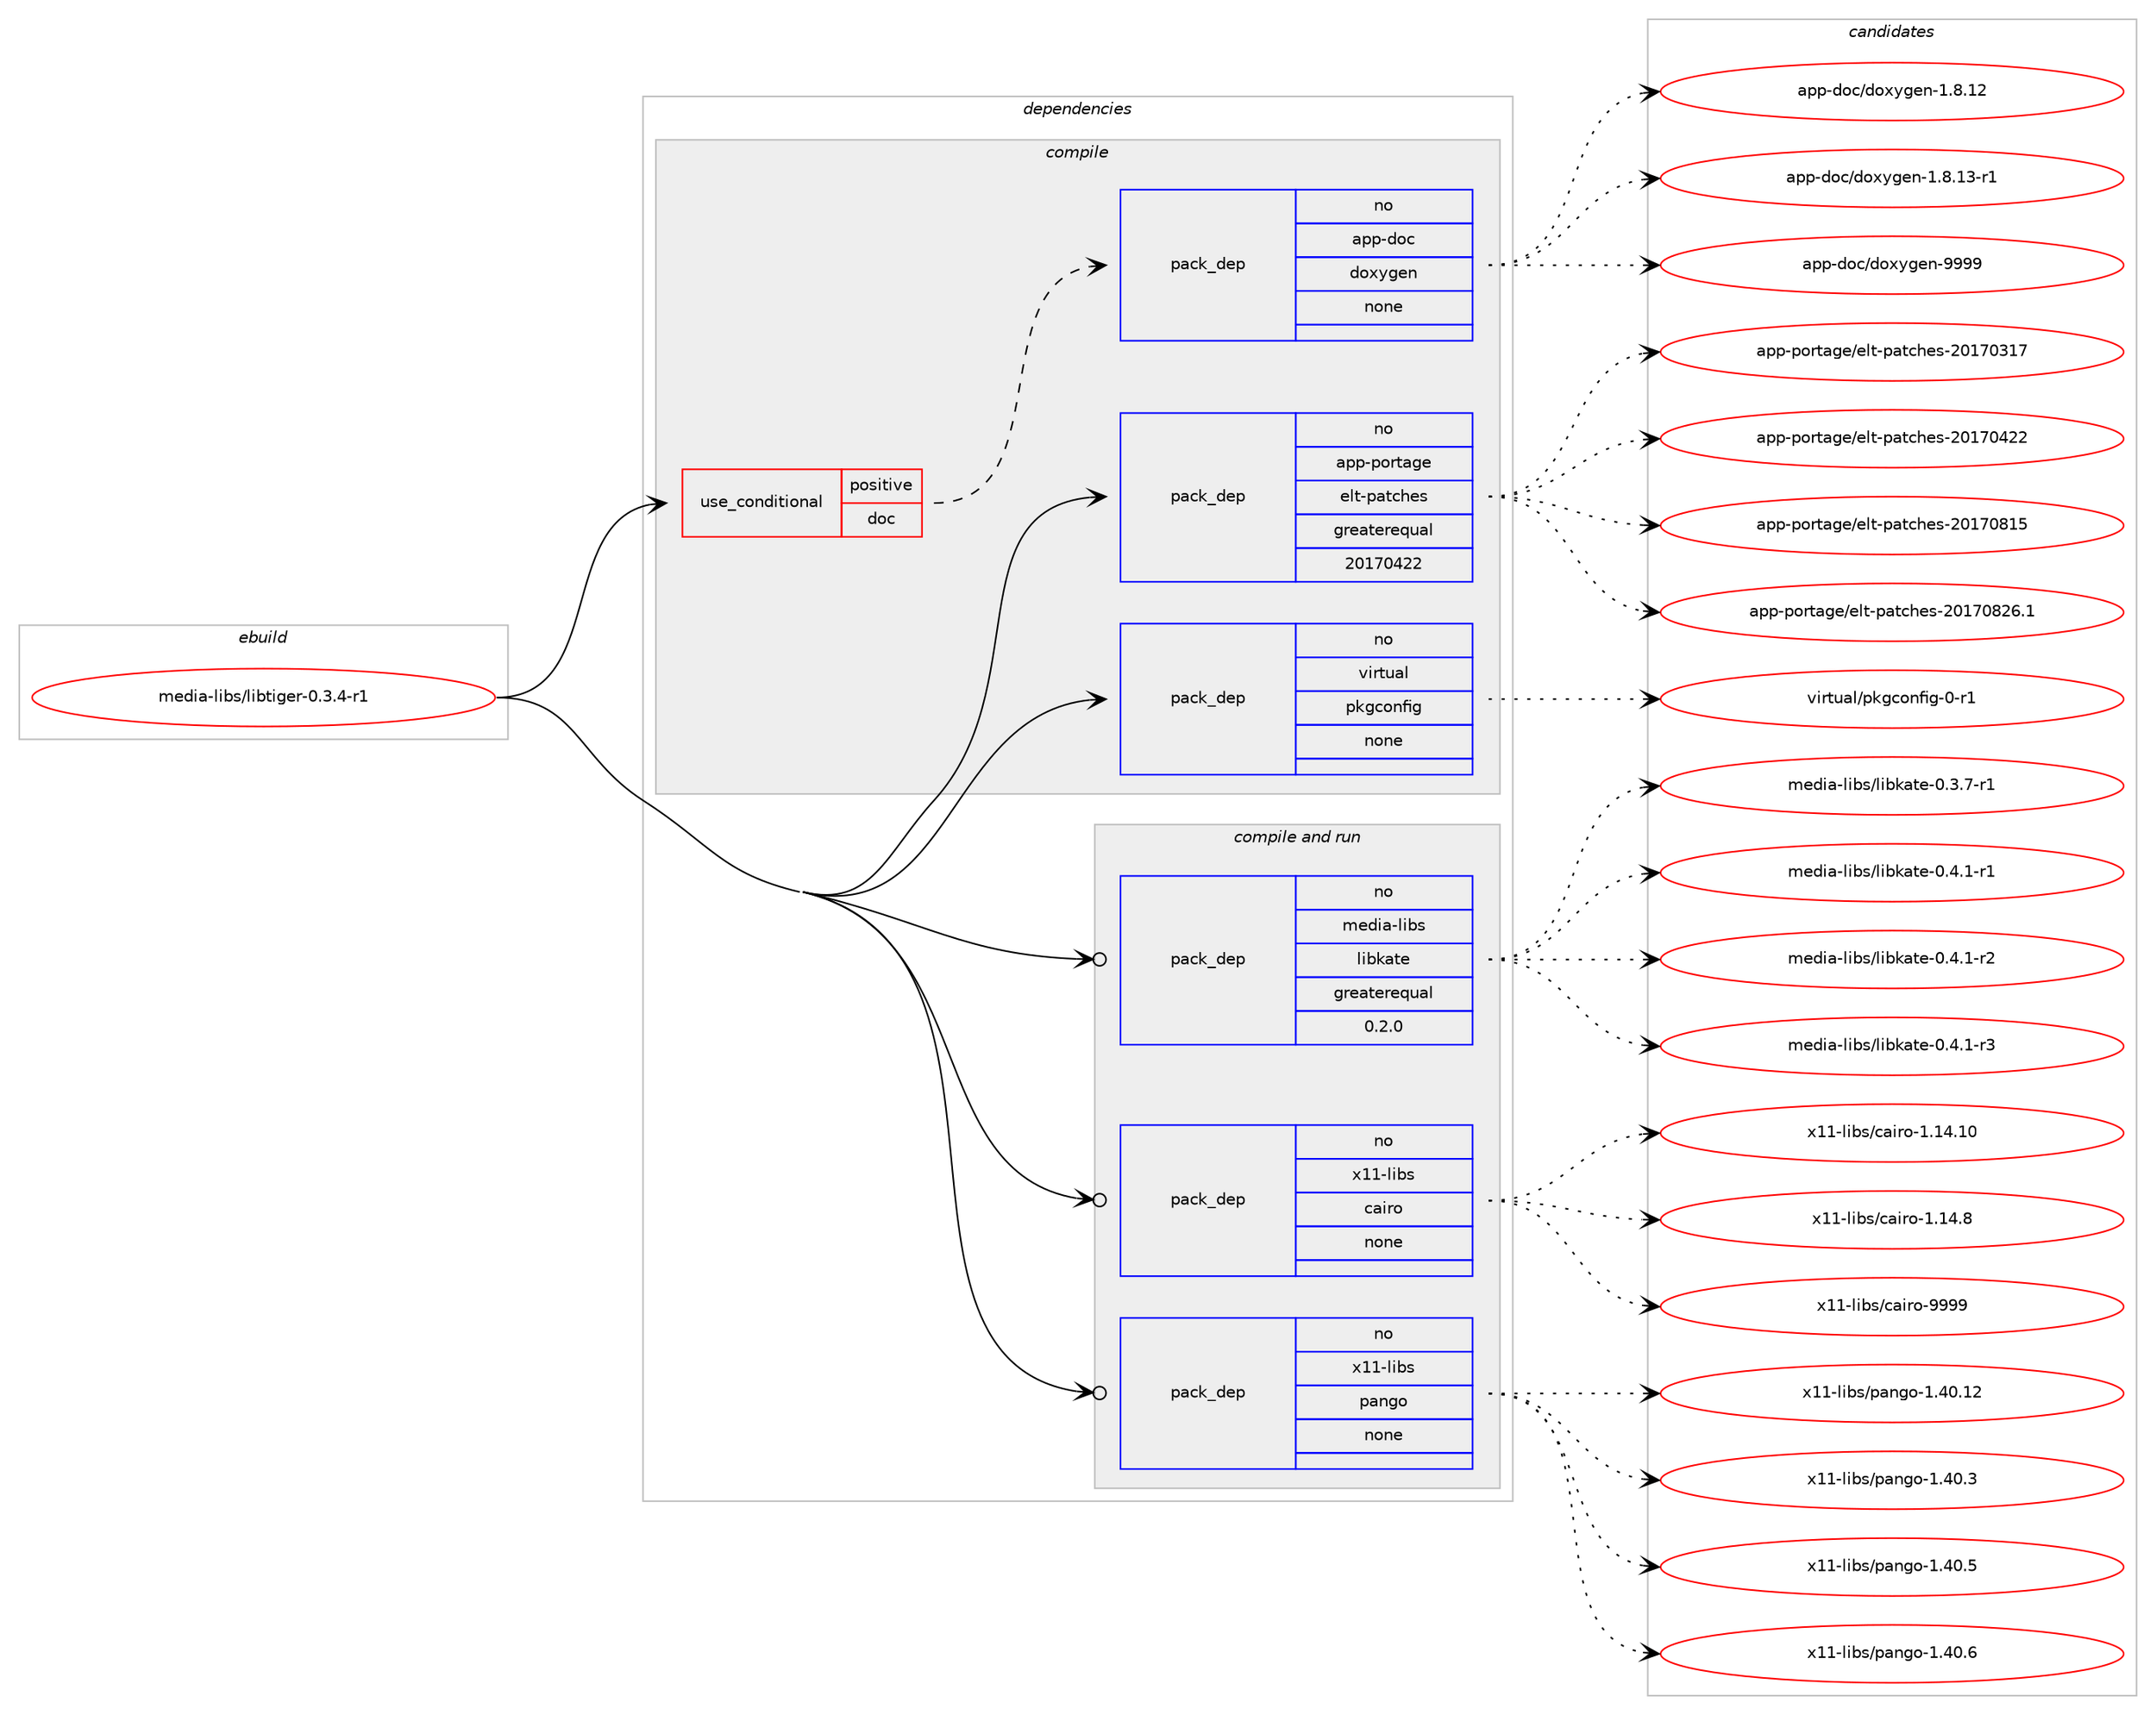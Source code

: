 digraph prolog {

# *************
# Graph options
# *************

newrank=true;
concentrate=true;
compound=true;
graph [rankdir=LR,fontname=Helvetica,fontsize=10,ranksep=1.5];#, ranksep=2.5, nodesep=0.2];
edge  [arrowhead=vee];
node  [fontname=Helvetica,fontsize=10];

# **********
# The ebuild
# **********

subgraph cluster_leftcol {
color=gray;
rank=same;
label=<<i>ebuild</i>>;
id [label="media-libs/libtiger-0.3.4-r1", color=red, width=4, href="../media-libs/libtiger-0.3.4-r1.svg"];
}

# ****************
# The dependencies
# ****************

subgraph cluster_midcol {
color=gray;
label=<<i>dependencies</i>>;
subgraph cluster_compile {
fillcolor="#eeeeee";
style=filled;
label=<<i>compile</i>>;
subgraph cond90128 {
dependency365814 [label=<<TABLE BORDER="0" CELLBORDER="1" CELLSPACING="0" CELLPADDING="4"><TR><TD ROWSPAN="3" CELLPADDING="10">use_conditional</TD></TR><TR><TD>positive</TD></TR><TR><TD>doc</TD></TR></TABLE>>, shape=none, color=red];
subgraph pack269940 {
dependency365815 [label=<<TABLE BORDER="0" CELLBORDER="1" CELLSPACING="0" CELLPADDING="4" WIDTH="220"><TR><TD ROWSPAN="6" CELLPADDING="30">pack_dep</TD></TR><TR><TD WIDTH="110">no</TD></TR><TR><TD>app-doc</TD></TR><TR><TD>doxygen</TD></TR><TR><TD>none</TD></TR><TR><TD></TD></TR></TABLE>>, shape=none, color=blue];
}
dependency365814:e -> dependency365815:w [weight=20,style="dashed",arrowhead="vee"];
}
id:e -> dependency365814:w [weight=20,style="solid",arrowhead="vee"];
subgraph pack269941 {
dependency365816 [label=<<TABLE BORDER="0" CELLBORDER="1" CELLSPACING="0" CELLPADDING="4" WIDTH="220"><TR><TD ROWSPAN="6" CELLPADDING="30">pack_dep</TD></TR><TR><TD WIDTH="110">no</TD></TR><TR><TD>app-portage</TD></TR><TR><TD>elt-patches</TD></TR><TR><TD>greaterequal</TD></TR><TR><TD>20170422</TD></TR></TABLE>>, shape=none, color=blue];
}
id:e -> dependency365816:w [weight=20,style="solid",arrowhead="vee"];
subgraph pack269942 {
dependency365817 [label=<<TABLE BORDER="0" CELLBORDER="1" CELLSPACING="0" CELLPADDING="4" WIDTH="220"><TR><TD ROWSPAN="6" CELLPADDING="30">pack_dep</TD></TR><TR><TD WIDTH="110">no</TD></TR><TR><TD>virtual</TD></TR><TR><TD>pkgconfig</TD></TR><TR><TD>none</TD></TR><TR><TD></TD></TR></TABLE>>, shape=none, color=blue];
}
id:e -> dependency365817:w [weight=20,style="solid",arrowhead="vee"];
}
subgraph cluster_compileandrun {
fillcolor="#eeeeee";
style=filled;
label=<<i>compile and run</i>>;
subgraph pack269943 {
dependency365818 [label=<<TABLE BORDER="0" CELLBORDER="1" CELLSPACING="0" CELLPADDING="4" WIDTH="220"><TR><TD ROWSPAN="6" CELLPADDING="30">pack_dep</TD></TR><TR><TD WIDTH="110">no</TD></TR><TR><TD>media-libs</TD></TR><TR><TD>libkate</TD></TR><TR><TD>greaterequal</TD></TR><TR><TD>0.2.0</TD></TR></TABLE>>, shape=none, color=blue];
}
id:e -> dependency365818:w [weight=20,style="solid",arrowhead="odotvee"];
subgraph pack269944 {
dependency365819 [label=<<TABLE BORDER="0" CELLBORDER="1" CELLSPACING="0" CELLPADDING="4" WIDTH="220"><TR><TD ROWSPAN="6" CELLPADDING="30">pack_dep</TD></TR><TR><TD WIDTH="110">no</TD></TR><TR><TD>x11-libs</TD></TR><TR><TD>cairo</TD></TR><TR><TD>none</TD></TR><TR><TD></TD></TR></TABLE>>, shape=none, color=blue];
}
id:e -> dependency365819:w [weight=20,style="solid",arrowhead="odotvee"];
subgraph pack269945 {
dependency365820 [label=<<TABLE BORDER="0" CELLBORDER="1" CELLSPACING="0" CELLPADDING="4" WIDTH="220"><TR><TD ROWSPAN="6" CELLPADDING="30">pack_dep</TD></TR><TR><TD WIDTH="110">no</TD></TR><TR><TD>x11-libs</TD></TR><TR><TD>pango</TD></TR><TR><TD>none</TD></TR><TR><TD></TD></TR></TABLE>>, shape=none, color=blue];
}
id:e -> dependency365820:w [weight=20,style="solid",arrowhead="odotvee"];
}
subgraph cluster_run {
fillcolor="#eeeeee";
style=filled;
label=<<i>run</i>>;
}
}

# **************
# The candidates
# **************

subgraph cluster_choices {
rank=same;
color=gray;
label=<<i>candidates</i>>;

subgraph choice269940 {
color=black;
nodesep=1;
choice9711211245100111994710011112012110310111045494656464950 [label="app-doc/doxygen-1.8.12", color=red, width=4,href="../app-doc/doxygen-1.8.12.svg"];
choice97112112451001119947100111120121103101110454946564649514511449 [label="app-doc/doxygen-1.8.13-r1", color=red, width=4,href="../app-doc/doxygen-1.8.13-r1.svg"];
choice971121124510011199471001111201211031011104557575757 [label="app-doc/doxygen-9999", color=red, width=4,href="../app-doc/doxygen-9999.svg"];
dependency365815:e -> choice9711211245100111994710011112012110310111045494656464950:w [style=dotted,weight="100"];
dependency365815:e -> choice97112112451001119947100111120121103101110454946564649514511449:w [style=dotted,weight="100"];
dependency365815:e -> choice971121124510011199471001111201211031011104557575757:w [style=dotted,weight="100"];
}
subgraph choice269941 {
color=black;
nodesep=1;
choice97112112451121111141169710310147101108116451129711699104101115455048495548514955 [label="app-portage/elt-patches-20170317", color=red, width=4,href="../app-portage/elt-patches-20170317.svg"];
choice97112112451121111141169710310147101108116451129711699104101115455048495548525050 [label="app-portage/elt-patches-20170422", color=red, width=4,href="../app-portage/elt-patches-20170422.svg"];
choice97112112451121111141169710310147101108116451129711699104101115455048495548564953 [label="app-portage/elt-patches-20170815", color=red, width=4,href="../app-portage/elt-patches-20170815.svg"];
choice971121124511211111411697103101471011081164511297116991041011154550484955485650544649 [label="app-portage/elt-patches-20170826.1", color=red, width=4,href="../app-portage/elt-patches-20170826.1.svg"];
dependency365816:e -> choice97112112451121111141169710310147101108116451129711699104101115455048495548514955:w [style=dotted,weight="100"];
dependency365816:e -> choice97112112451121111141169710310147101108116451129711699104101115455048495548525050:w [style=dotted,weight="100"];
dependency365816:e -> choice97112112451121111141169710310147101108116451129711699104101115455048495548564953:w [style=dotted,weight="100"];
dependency365816:e -> choice971121124511211111411697103101471011081164511297116991041011154550484955485650544649:w [style=dotted,weight="100"];
}
subgraph choice269942 {
color=black;
nodesep=1;
choice11810511411611797108471121071039911111010210510345484511449 [label="virtual/pkgconfig-0-r1", color=red, width=4,href="../virtual/pkgconfig-0-r1.svg"];
dependency365817:e -> choice11810511411611797108471121071039911111010210510345484511449:w [style=dotted,weight="100"];
}
subgraph choice269943 {
color=black;
nodesep=1;
choice1091011001059745108105981154710810598107971161014548465146554511449 [label="media-libs/libkate-0.3.7-r1", color=red, width=4,href="../media-libs/libkate-0.3.7-r1.svg"];
choice1091011001059745108105981154710810598107971161014548465246494511449 [label="media-libs/libkate-0.4.1-r1", color=red, width=4,href="../media-libs/libkate-0.4.1-r1.svg"];
choice1091011001059745108105981154710810598107971161014548465246494511450 [label="media-libs/libkate-0.4.1-r2", color=red, width=4,href="../media-libs/libkate-0.4.1-r2.svg"];
choice1091011001059745108105981154710810598107971161014548465246494511451 [label="media-libs/libkate-0.4.1-r3", color=red, width=4,href="../media-libs/libkate-0.4.1-r3.svg"];
dependency365818:e -> choice1091011001059745108105981154710810598107971161014548465146554511449:w [style=dotted,weight="100"];
dependency365818:e -> choice1091011001059745108105981154710810598107971161014548465246494511449:w [style=dotted,weight="100"];
dependency365818:e -> choice1091011001059745108105981154710810598107971161014548465246494511450:w [style=dotted,weight="100"];
dependency365818:e -> choice1091011001059745108105981154710810598107971161014548465246494511451:w [style=dotted,weight="100"];
}
subgraph choice269944 {
color=black;
nodesep=1;
choice120494945108105981154799971051141114549464952464948 [label="x11-libs/cairo-1.14.10", color=red, width=4,href="../x11-libs/cairo-1.14.10.svg"];
choice1204949451081059811547999710511411145494649524656 [label="x11-libs/cairo-1.14.8", color=red, width=4,href="../x11-libs/cairo-1.14.8.svg"];
choice120494945108105981154799971051141114557575757 [label="x11-libs/cairo-9999", color=red, width=4,href="../x11-libs/cairo-9999.svg"];
dependency365819:e -> choice120494945108105981154799971051141114549464952464948:w [style=dotted,weight="100"];
dependency365819:e -> choice1204949451081059811547999710511411145494649524656:w [style=dotted,weight="100"];
dependency365819:e -> choice120494945108105981154799971051141114557575757:w [style=dotted,weight="100"];
}
subgraph choice269945 {
color=black;
nodesep=1;
choice1204949451081059811547112971101031114549465248464950 [label="x11-libs/pango-1.40.12", color=red, width=4,href="../x11-libs/pango-1.40.12.svg"];
choice12049494510810598115471129711010311145494652484651 [label="x11-libs/pango-1.40.3", color=red, width=4,href="../x11-libs/pango-1.40.3.svg"];
choice12049494510810598115471129711010311145494652484653 [label="x11-libs/pango-1.40.5", color=red, width=4,href="../x11-libs/pango-1.40.5.svg"];
choice12049494510810598115471129711010311145494652484654 [label="x11-libs/pango-1.40.6", color=red, width=4,href="../x11-libs/pango-1.40.6.svg"];
dependency365820:e -> choice1204949451081059811547112971101031114549465248464950:w [style=dotted,weight="100"];
dependency365820:e -> choice12049494510810598115471129711010311145494652484651:w [style=dotted,weight="100"];
dependency365820:e -> choice12049494510810598115471129711010311145494652484653:w [style=dotted,weight="100"];
dependency365820:e -> choice12049494510810598115471129711010311145494652484654:w [style=dotted,weight="100"];
}
}

}
